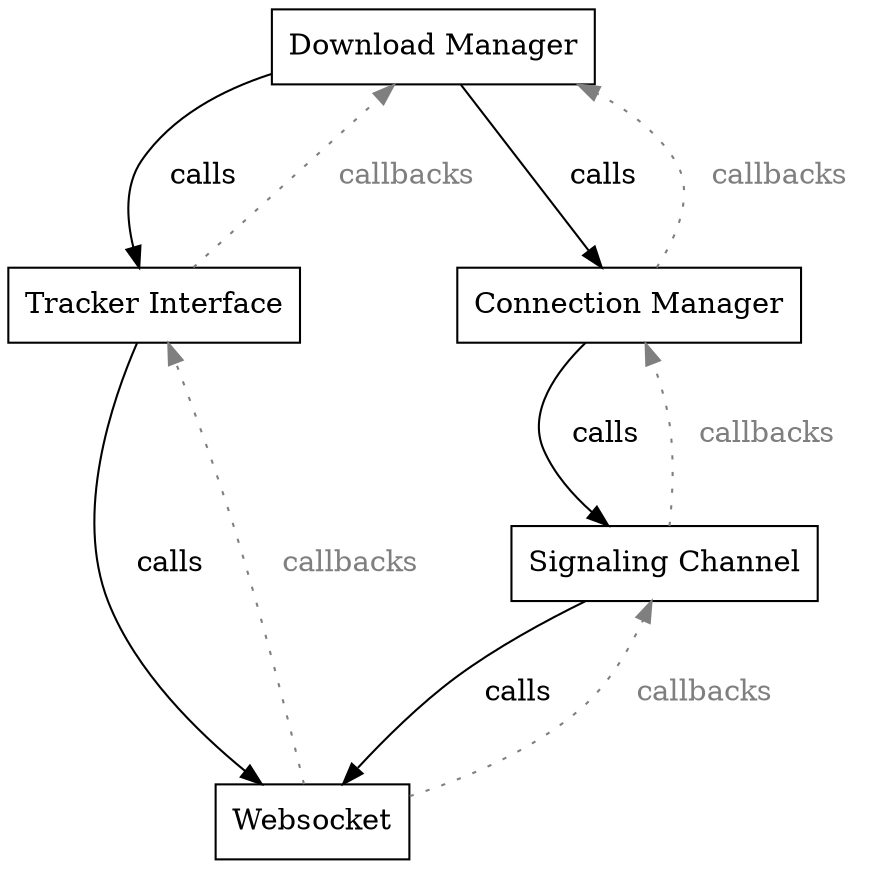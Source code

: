 digraph {
    graph [fontname = "helvetica"];
    node [shape=record];
    ranksep=1;

    dm [label="Download Manager"];
    {
        rank=same;
        tr [label="Tracker Interface"];
        cm [label="Connection Manager"];
    }
    sc [label="Signaling Channel"];
    ws [label="Websocket"];

    dm -> tr [label="   calls   "];
    dm -> cm [label="   calls   "];
    cm -> sc [label="   calls   "];
    tr -> ws [label="   calls   "];
    sc -> ws [label="   calls   "];

    tr -> dm [label="   callbacks   ", style=dotted, color=gray50, fontcolor=gray50];
    cm -> dm [label="   callbacks   ", style=dotted, color=gray50, fontcolor=gray50];
    sc -> cm [label="   callbacks   ", style=dotted, color=gray50, fontcolor=gray50];
    ws -> tr [label="   callbacks   ", style=dotted, color=gray50, fontcolor=gray50];
    ws -> sc [label="   callbacks   ", style=dotted, color=gray50, fontcolor=gray50];
}
